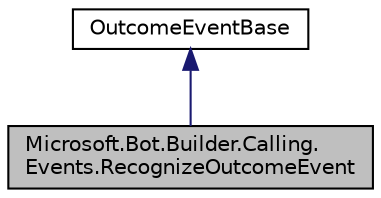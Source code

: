 digraph "Microsoft.Bot.Builder.Calling.Events.RecognizeOutcomeEvent"
{
  edge [fontname="Helvetica",fontsize="10",labelfontname="Helvetica",labelfontsize="10"];
  node [fontname="Helvetica",fontsize="10",shape=record];
  Node1 [label="Microsoft.Bot.Builder.Calling.\lEvents.RecognizeOutcomeEvent",height=0.2,width=0.4,color="black", fillcolor="grey75", style="filled", fontcolor="black"];
  Node2 -> Node1 [dir="back",color="midnightblue",fontsize="10",style="solid",fontname="Helvetica"];
  Node2 [label="OutcomeEventBase",height=0.2,width=0.4,color="black", fillcolor="white", style="filled",URL="$d3/d8e/class_microsoft_1_1_bot_1_1_builder_1_1_calling_1_1_events_1_1_outcome_event_base.html"];
}
